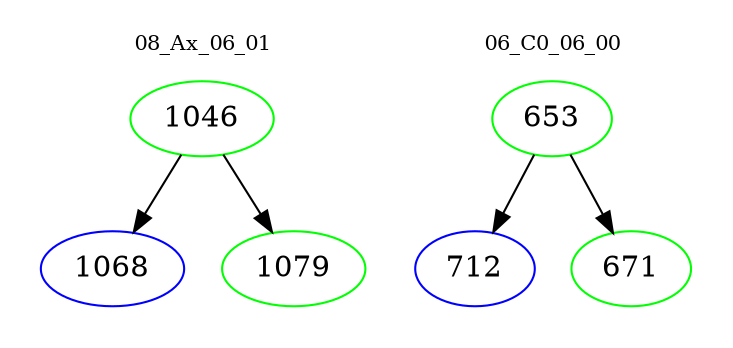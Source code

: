 digraph{
subgraph cluster_0 {
color = white
label = "08_Ax_06_01";
fontsize=10;
T0_1046 [label="1046", color="green"]
T0_1046 -> T0_1068 [color="black"]
T0_1068 [label="1068", color="blue"]
T0_1046 -> T0_1079 [color="black"]
T0_1079 [label="1079", color="green"]
}
subgraph cluster_1 {
color = white
label = "06_C0_06_00";
fontsize=10;
T1_653 [label="653", color="green"]
T1_653 -> T1_712 [color="black"]
T1_712 [label="712", color="blue"]
T1_653 -> T1_671 [color="black"]
T1_671 [label="671", color="green"]
}
}
